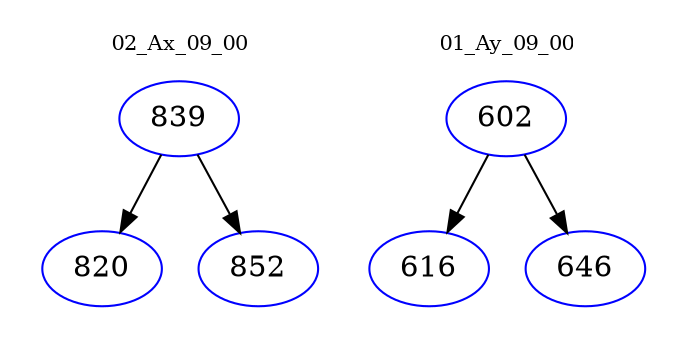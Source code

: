 digraph{
subgraph cluster_0 {
color = white
label = "02_Ax_09_00";
fontsize=10;
T0_839 [label="839", color="blue"]
T0_839 -> T0_820 [color="black"]
T0_820 [label="820", color="blue"]
T0_839 -> T0_852 [color="black"]
T0_852 [label="852", color="blue"]
}
subgraph cluster_1 {
color = white
label = "01_Ay_09_00";
fontsize=10;
T1_602 [label="602", color="blue"]
T1_602 -> T1_616 [color="black"]
T1_616 [label="616", color="blue"]
T1_602 -> T1_646 [color="black"]
T1_646 [label="646", color="blue"]
}
}
